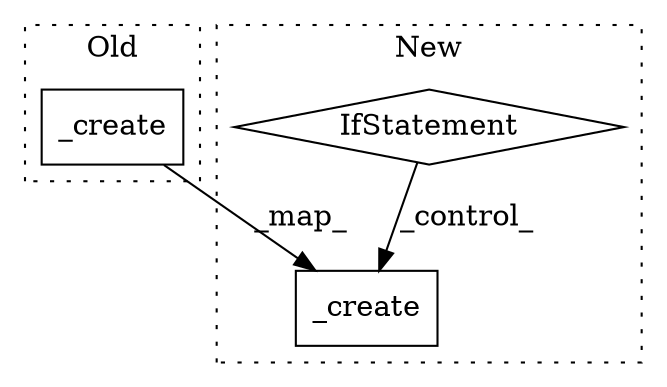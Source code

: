 digraph G {
subgraph cluster0 {
1 [label="_create" a="32" s="8930" l="9" shape="box"];
label = "Old";
style="dotted";
}
subgraph cluster1 {
2 [label="_create" a="32" s="8212" l="9" shape="box"];
3 [label="IfStatement" a="25" s="8161,8190" l="4,2" shape="diamond"];
label = "New";
style="dotted";
}
1 -> 2 [label="_map_"];
3 -> 2 [label="_control_"];
}